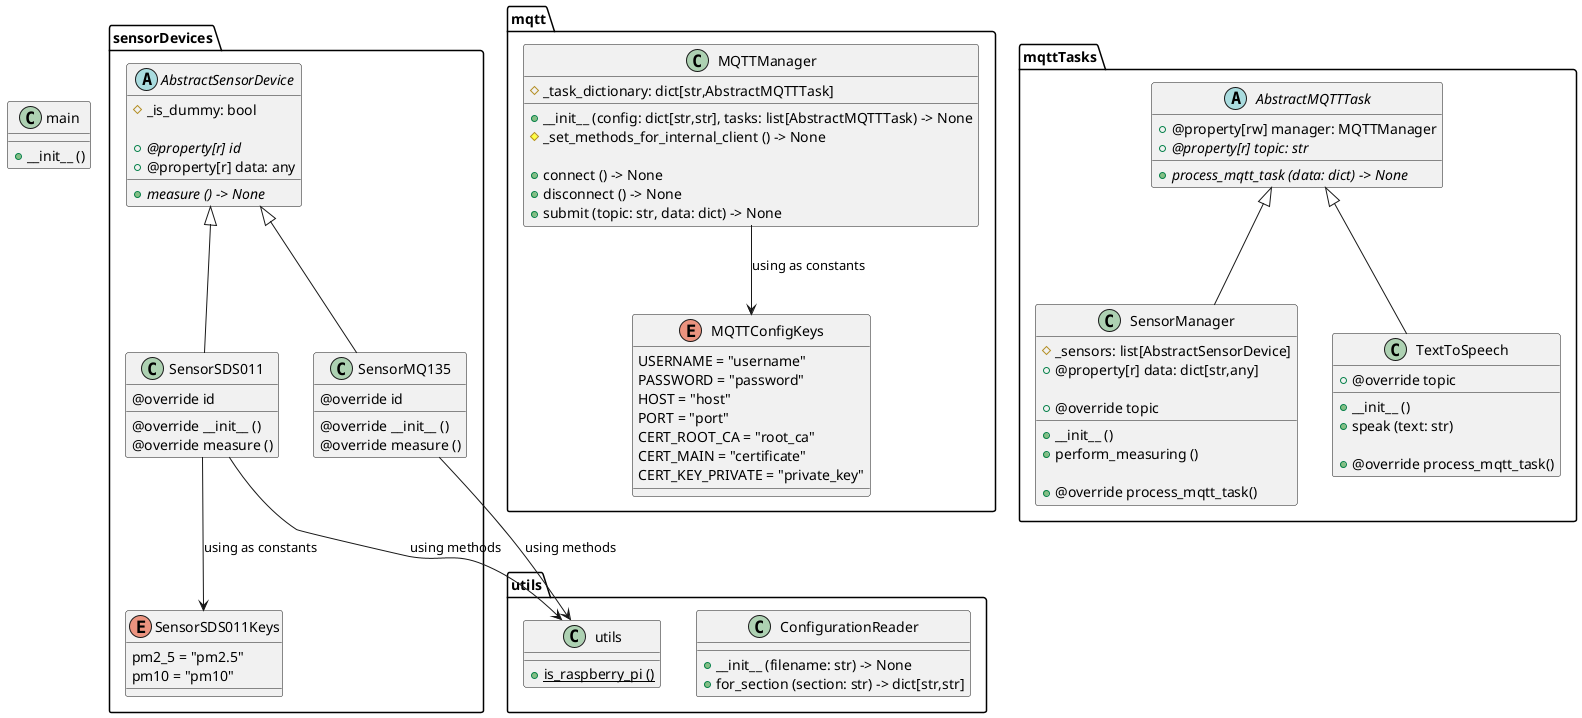 @startuml
'https://plantuml.com/class-diagram


package utils {
    class ConfigurationReader {
        + __init__ (filename: str) -> None
        + for_section (section: str) -> dict[str,str]
    }

    class utils {
        + {static} is_raspberry_pi ()
    }
}

package mqtt {
    class MQTTManager {
        # _task_dictionary: dict[str,AbstractMQTTTask]

        + __init__ (config: dict[str,str], tasks: list[AbstractMQTTTask) -> None
        # _set_methods_for_internal_client () -> None

        + connect () -> None
        + disconnect () -> None
        + submit (topic: str, data: dict) -> None
    }

    enum MQTTConfigKeys {
        USERNAME = "username"
        PASSWORD = "password"
        HOST = "host"
        PORT = "port"
        CERT_ROOT_CA = "root_ca"
        CERT_MAIN = "certificate"
        CERT_KEY_PRIVATE = "private_key"
    }
    MQTTManager --> MQTTConfigKeys: using as constants
}

package mqttTasks {
    abstract class AbstractMQTTTask {
        + @property[rw] manager: MQTTManager
        + @property[r] {abstract} topic: str

        + {abstract} process_mqtt_task (data: dict) -> None
    }

    class TextToSpeech {
        + @override topic

        + __init__ ()
        + speak (text: str)

        + @override process_mqtt_task()
    }
    AbstractMQTTTask <|-- TextToSpeech

    class SensorManager {
        # _sensors: list[AbstractSensorDevice]
        + @property[r] data: dict[str,any]

        + @override topic

        + __init__ ()
        + perform_measuring ()

        + @override process_mqtt_task()
    }
    AbstractMQTTTask <|-- SensorManager
}

package sensorDevices {
    abstract class AbstractSensorDevice {
        # _is_dummy: bool

        + @property[r] {abstract} id
        + @property[r] data: any

        + {abstract} measure () -> None
    }

    class SensorMQ135 {
        @override id

        @override __init__ ()
        @override measure ()
    }
    AbstractSensorDevice <|-- SensorMQ135
    SensorMQ135 --> utils.utils: using methods

    class SensorSDS011 {
        @override id

        @override __init__ ()
        @override measure ()
    }
    AbstractSensorDevice <|-- SensorSDS011
    SensorSDS011 --> utils.utils: using methods

    enum SensorSDS011Keys {
        pm2_5 = "pm2.5"
        pm10 = "pm10"
    }
    SensorSDS011 --> SensorSDS011Keys: using as constants
}

class main {
    + __init__ ()
}

@enduml